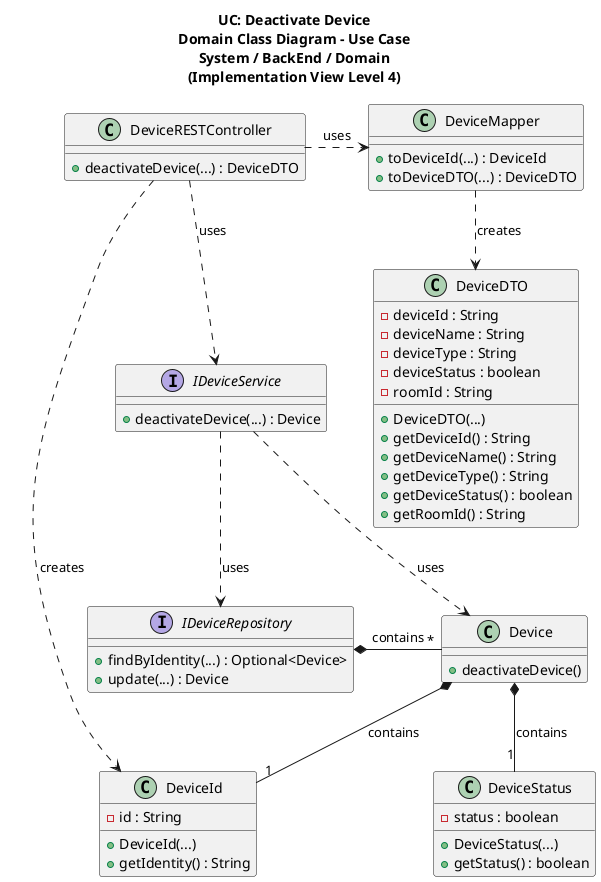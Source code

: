 @startuml

title UC: Deactivate Device\nDomain Class Diagram - Use Case\nSystem / BackEnd / Domain\n(Implementation View Level 4)

/'
As a Power User [or Administrator], I want to deactivate a device, so that it is no
longer used. Nevertheless, it should be possible to access its configuration and
activity log.
'/

class DeviceRESTController {
    + deactivateDevice(...) : DeviceDTO
}
interface IDeviceService {
    + deactivateDevice(...) : Device
}
class DeviceMapper {
    + toDeviceId(...) : DeviceId
    + toDeviceDTO(...) : DeviceDTO
}
interface IDeviceRepository {
    + findByIdentity(...) : Optional<Device>
    + update(...) : Device
}
class DeviceDTO {
    - deviceId : String
    - deviceName : String
    - deviceType : String
    - deviceStatus : boolean
    - roomId : String
    + DeviceDTO(...)
    + getDeviceId() : String
    + getDeviceName() : String
    + getDeviceType() : String
    + getDeviceStatus() : boolean
    + getRoomId() : String
}
class DeviceId {
    - id : String
    + DeviceId(...)
    + getIdentity() : String
}
class Device {
    + deactivateDevice()
}
class DeviceStatus {
    - status : boolean
    + DeviceStatus(...)
    + getStatus() : boolean
}

DeviceRESTController .> DeviceMapper : uses
DeviceRESTController ..> IDeviceService : uses
DeviceRESTController .> DeviceId : creates

IDeviceService  ..>  Device : uses
IDeviceService  ..>  IDeviceRepository : uses

DeviceMapper  ..>  DeviceDTO : creates

IDeviceRepository  *- "*" Device : contains

Device  *-- "1" DeviceId : contains
Device  *-- "1" DeviceStatus : contains

@enduml